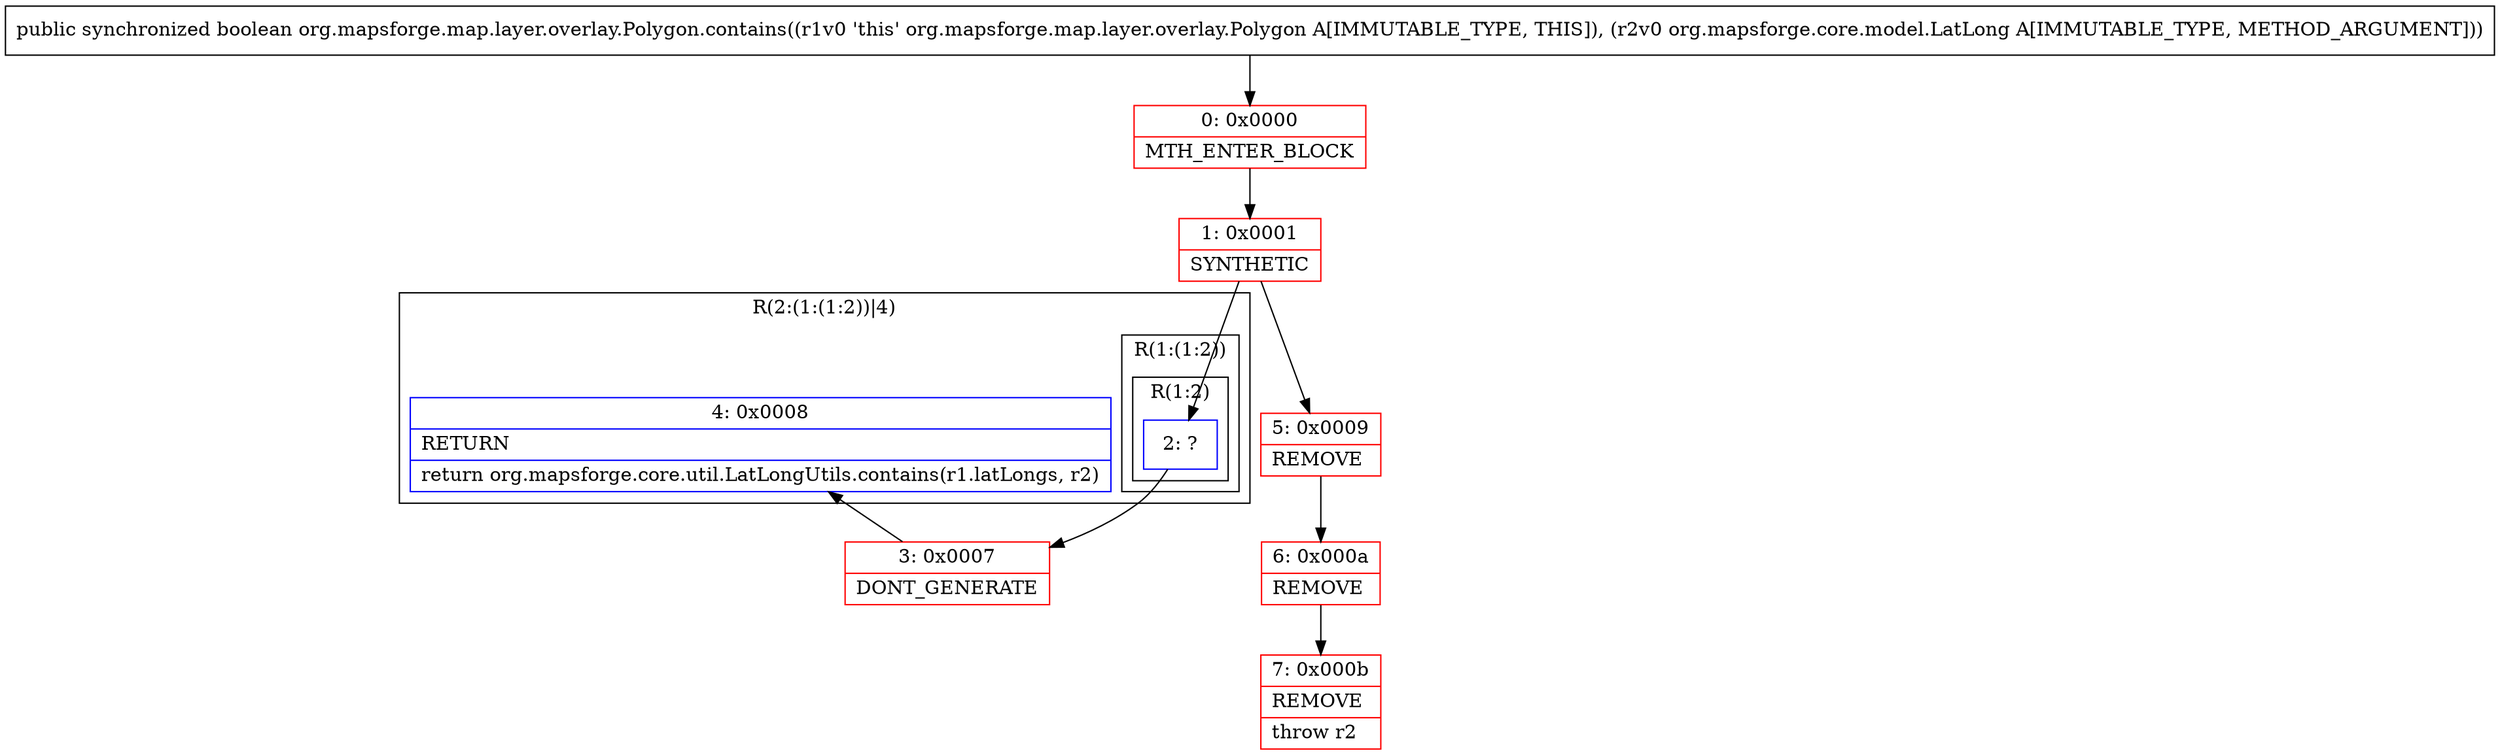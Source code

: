 digraph "CFG fororg.mapsforge.map.layer.overlay.Polygon.contains(Lorg\/mapsforge\/core\/model\/LatLong;)Z" {
subgraph cluster_Region_171447841 {
label = "R(2:(1:(1:2))|4)";
node [shape=record,color=blue];
subgraph cluster_Region_1658997617 {
label = "R(1:(1:2))";
node [shape=record,color=blue];
subgraph cluster_Region_920562776 {
label = "R(1:2)";
node [shape=record,color=blue];
Node_2 [shape=record,label="{2\:\ ?}"];
}
}
Node_4 [shape=record,label="{4\:\ 0x0008|RETURN\l|return org.mapsforge.core.util.LatLongUtils.contains(r1.latLongs, r2)\l}"];
}
Node_0 [shape=record,color=red,label="{0\:\ 0x0000|MTH_ENTER_BLOCK\l}"];
Node_1 [shape=record,color=red,label="{1\:\ 0x0001|SYNTHETIC\l}"];
Node_3 [shape=record,color=red,label="{3\:\ 0x0007|DONT_GENERATE\l}"];
Node_5 [shape=record,color=red,label="{5\:\ 0x0009|REMOVE\l}"];
Node_6 [shape=record,color=red,label="{6\:\ 0x000a|REMOVE\l}"];
Node_7 [shape=record,color=red,label="{7\:\ 0x000b|REMOVE\l|throw r2\l}"];
MethodNode[shape=record,label="{public synchronized boolean org.mapsforge.map.layer.overlay.Polygon.contains((r1v0 'this' org.mapsforge.map.layer.overlay.Polygon A[IMMUTABLE_TYPE, THIS]), (r2v0 org.mapsforge.core.model.LatLong A[IMMUTABLE_TYPE, METHOD_ARGUMENT])) }"];
MethodNode -> Node_0;
Node_2 -> Node_3;
Node_0 -> Node_1;
Node_1 -> Node_2;
Node_1 -> Node_5;
Node_3 -> Node_4;
Node_5 -> Node_6;
Node_6 -> Node_7;
}


